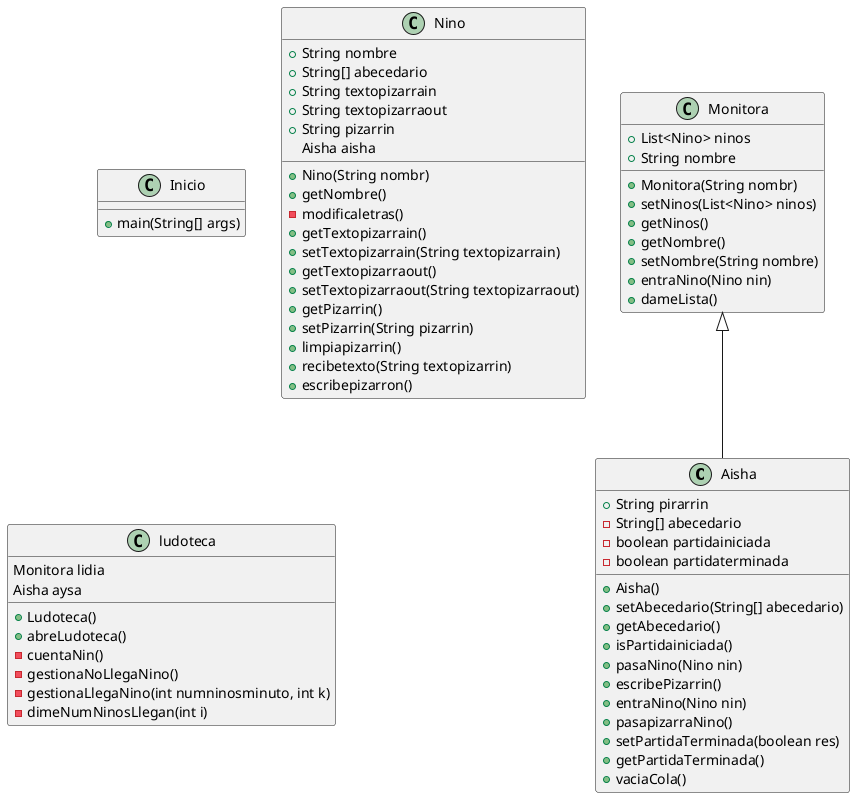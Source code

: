 @startuml
'https://plantuml.com/sequence-diagram


class Aisha extends Monitora{

+String pirarrin
-String[] abecedario
-boolean partidainiciada
-boolean partidaterminada
+Aisha()
+setAbecedario(String[] abecedario)
+getAbecedario()
+isPartidainiciada()
+pasaNino(Nino nin)
+escribePizarrin()
+entraNino(Nino nin)
+pasapizarraNino()
+setPartidaTerminada(boolean res)
+getPartidaTerminada()
+vaciaCola()
}
class Inicio{
+main(String[] args)
}
class Nino{
+String nombre
+String[] abecedario
+String textopizarrain
+String textopizarraout
+String pizarrin
Aisha aisha
+Nino(String nombr)
+getNombre()
-modificaletras()
+getTextopizarrain()
+setTextopizarrain(String textopizarrain)
+getTextopizarraout()
+setTextopizarraout(String textopizarraout)
+getPizarrin()
+setPizarrin(String pizarrin)
+limpiapizarrin()
+recibetexto(String textopizarrin)
+escribepizarron()
}
class Monitora{
+List<Nino> ninos
+String nombre
+Monitora(String nombr)
+setNinos(List<Nino> ninos)
+getNinos()
+getNombre()
+setNombre(String nombre)
+entraNino(Nino nin)
+dameLista()
}
class ludoteca{
Monitora lidia
Aisha aysa
+Ludoteca()
+abreLudoteca()
-cuentaNin()
-gestionaNoLlegaNino()
-gestionaLlegaNino(int numninosminuto, int k)
-dimeNumNinosLlegan(int i)

}
@enduml